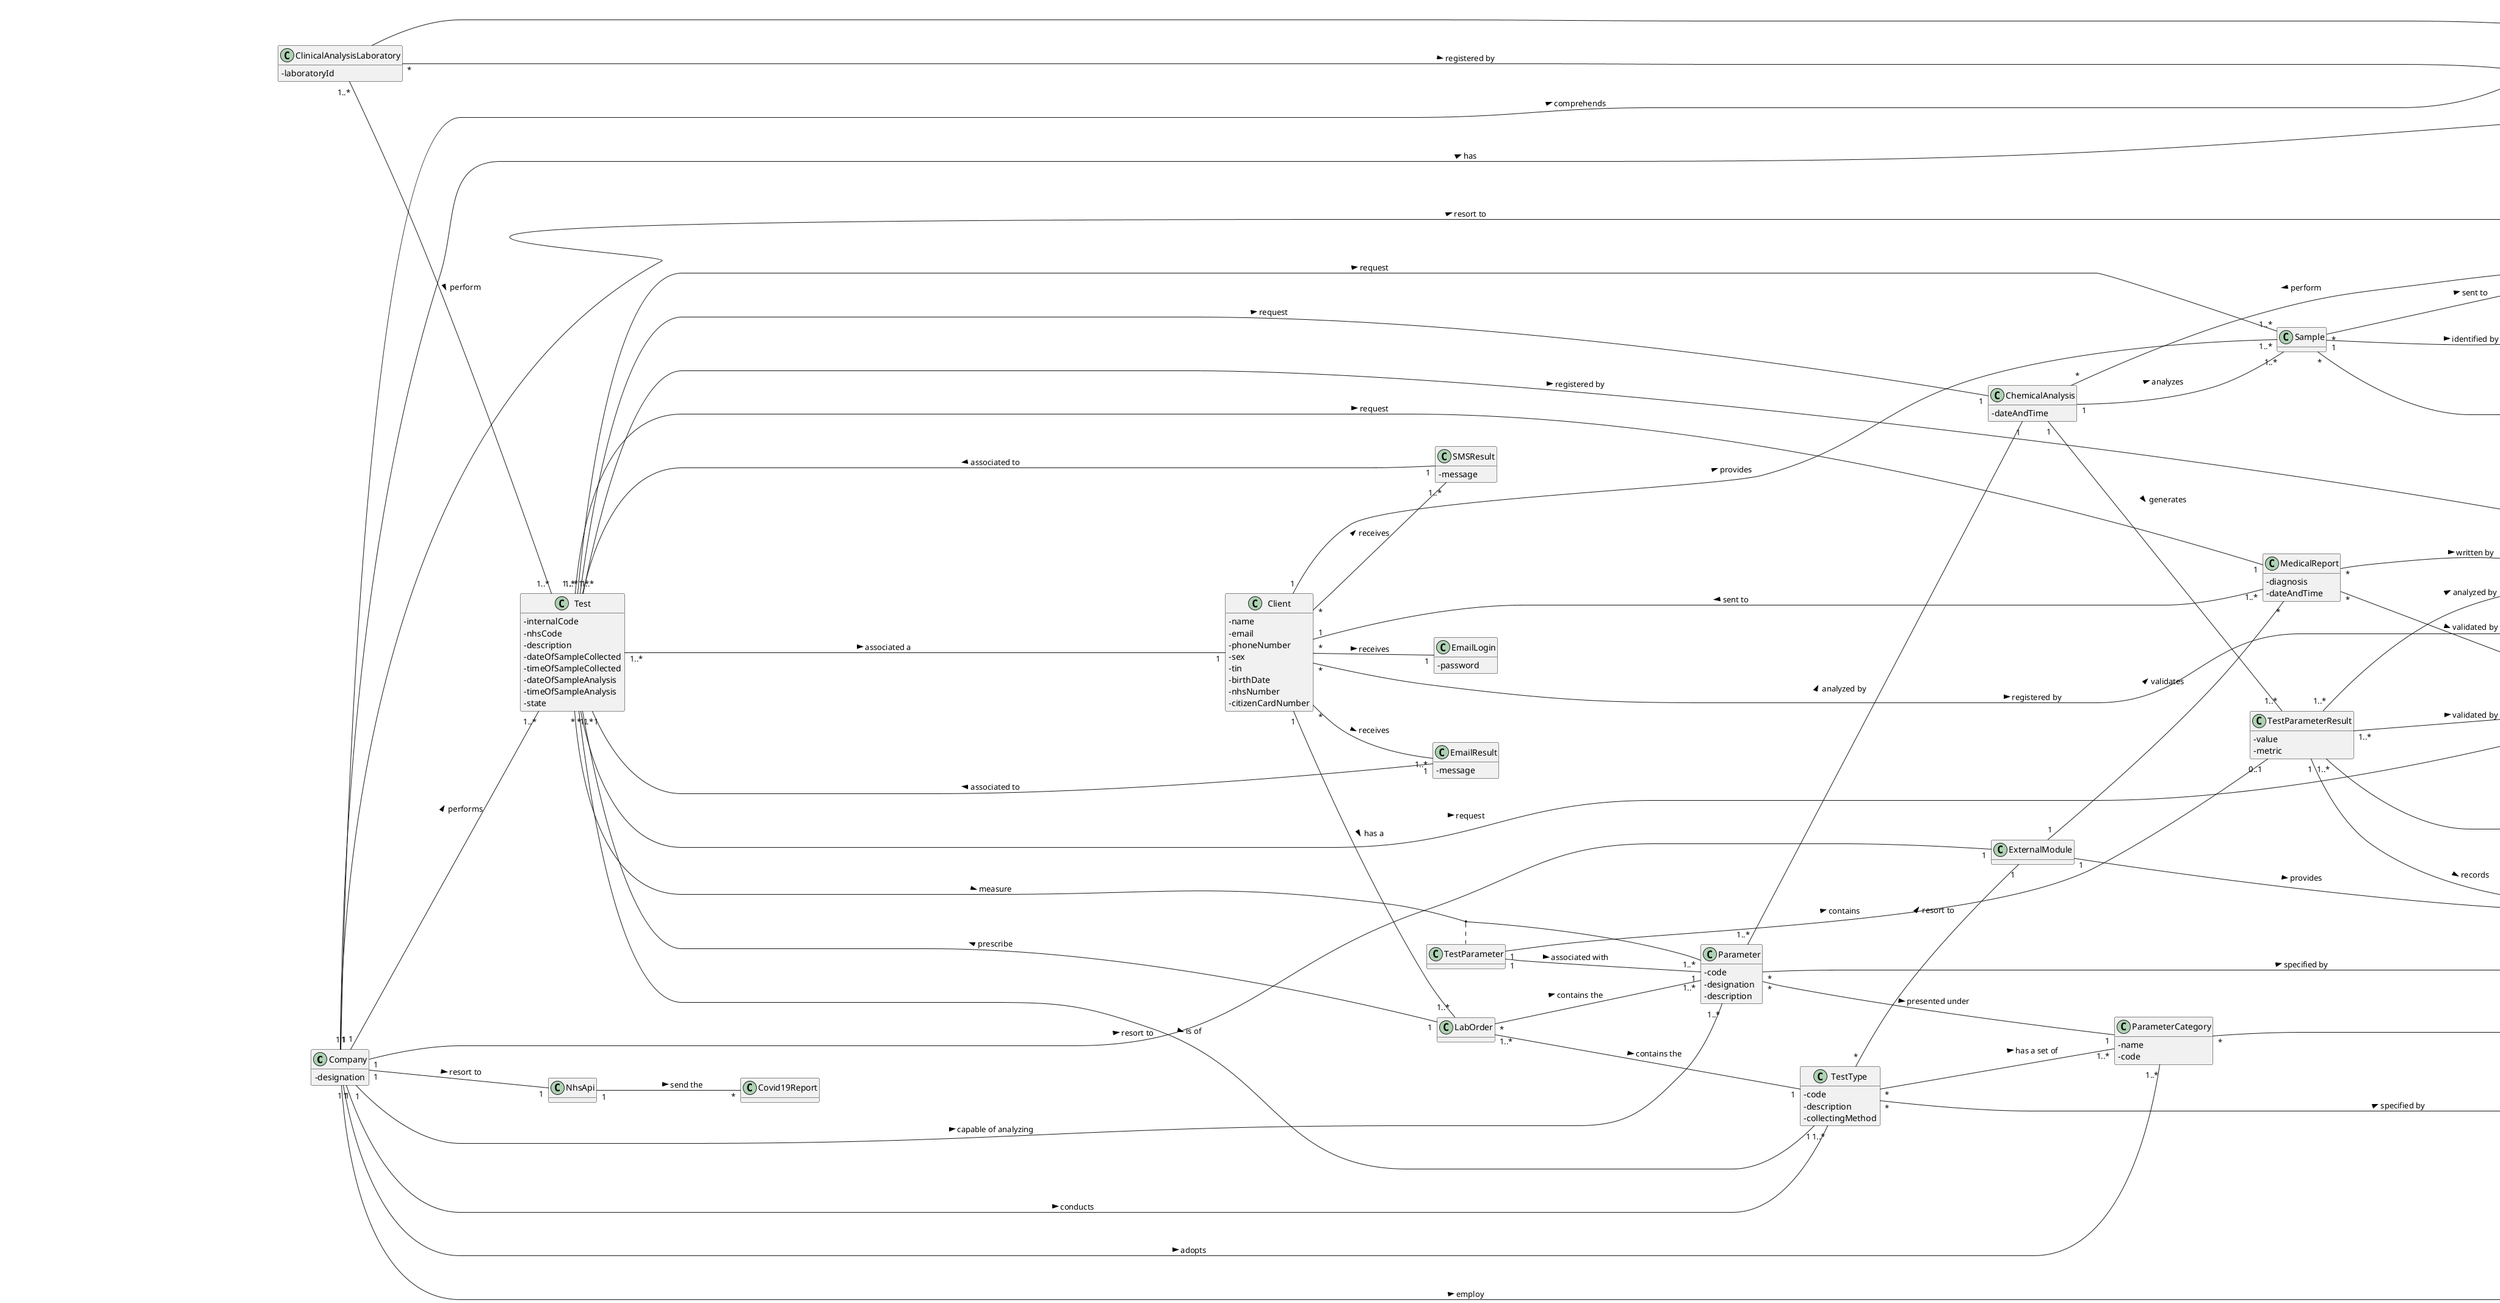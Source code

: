 @startuml
'https://plantuml.com/class-diagram
hide methods
left to right direction
skinparam classAttributeIconSize 0

class Company{
-designation
}

class Laboratory{
-name
-address
-phoneNumber
-tin
}

class ClinicalAnalysisLaboratory{
-laboratoryId
}

class ChemicalLaboratory{
}


class Employee{
-name
-address
-phoneNumber
-email
-employeeId
-organizationRole
-socCode
}


class Client{
 - name
 - email
 - phoneNumber
 - sex
 - tin
 - birthDate
 - nhsNumber
 - citizenCardNumber
}

class Test{
-internalCode
-nhsCode
-description
-dateOfSampleCollected
-timeOfSampleCollected
-dateOfSampleAnalysis
-timeOfSampleAnalysis
-state
}

class TestParameter{
}

class TestParameterResult{
-value
-metric
}

class Sample{

}

class LabCoordinatorValidation {
-dateAndTime
}

class TestType{
-code
-description
-collectingMethod
}

class Parameter{
-code
-designation
-description
}


class ParameterCategory{
-name
-code
}

class ChemicalAnalysis{
-dateAndTime
}

class LabOrder{
}

class Barcode{
-code
}

class ExternalApi{
}

class SpecialistDoctor{
-doctorIndexNumber
}

class MedicalReport{
-diagnosis
-dateAndTime
}

class ExternalModule{

}

class ReferenceValue{
-lowerLimitValue
-upperLimitValue
}

class NhsApi{
}

class Covid19Report{
}

class EmailResult{
-message
}

class SMSResult{
-message
}

class EmailLogin {
-password
}


class OrganizationRole{
}

Company "1"---------------"1..*" Laboratory : has >
Company "1"---"1..*" Employee : employ >
Company "1"---"1..*" OrganizationRole : comprehends >
Company "1"---"1..*" Parameter : capable of analyzing >
Company "1"---"1..*" ParameterCategory : adopts >
Company "1"---"1..*" Test : performs >
Company "1"--------------"1..*" TestType : conducts >
Company "1"---"1" ExternalApi : resort to >
Company "1"---"1" ExternalModule : resort to >
Company "1"---"1" NhsApi : resort to >

Employee "*"---"1" OrganizationRole : play >

ClinicalAnalysisLaboratory ---|> Laboratory
ClinicalAnalysisLaboratory "1..*"---"1..*" Test : perform >
ClinicalAnalysisLaboratory "*"---"1" Employee : registered by >

ChemicalLaboratory ---|> Laboratory
ChemicalLaboratory "1"---"*" ChemicalAnalysis : perform >

Test "*"---"1" Employee : registered by >
Test "1..*"---"1" Client : associated a >
Test "1..*"---"1..*" Sample : request  >
Test "*"---"1..*" Parameter : measure >
Test "1..*"---"1" TestType : is of >
Test "1..*" ---"1" ChemicalAnalysis : request >
Test "1..*" ---"1" MedicalReport : request >
Test "*" --- "1" LabCoordinatorValidation : request >
(Test,Parameter) . TestParameter

TestParameter "1" --- "0..1" TestParameterResult : contains >
TestParameter "1" --- "1" Parameter : associated with >

LabCoordinatorValidation "*"--"1" Employee : made by >

Parameter "*"---"1" ParameterCategory : presented under >
Parameter "1..*" ---"1" ChemicalAnalysis : analyzed by >
Parameter "*" --- "1" Employee : specified by >

ParameterCategory "*"--"1" Employee : specified by >

TestType "*"---"1..*" ParameterCategory : has a set of >
TestType "*"---"1" Employee : specified by >
TestType "*" -- "1" ExternalModule : resort to >

TestParameterResult "1..*"---"1" LabCoordinatorValidation : validated by >
TestParameterResult "1..*"---"1" Employee: registered by >
TestParameterResult "1..*"---"1" SpecialistDoctor : analyzed by >
TestParameterResult "1" --- "1" ReferenceValue : records >

Sample "*"---"1" ChemicalLaboratory : sent to >
Sample "1"---"1" Barcode : identified by >
Sample "*"---"1" Employee : registered by >

Barcode "*"---"1" ExternalApi : generated by >

Client "1"---"1..*" LabOrder : has a >
Client "1"---"1..*" Sample : provides >
Client "*"---"1..*" SMSResult : receives >
Client "*"---"1..*" EmailResult : receives >
Client "*"---"1" EmailLogin : receives >
Client "*"---"1" Employee : registered by >

LabOrder "1"---------"1" Test : prescribe >
LabOrder "1..*"---"1" TestType : contains the >
LabOrder "*"---"1..*" Parameter : contains the >

ChemicalAnalysis "1" --- "1..*" Sample : analyzes >
ChemicalAnalysis "1"---"1..*" TestParameterResult: generates >

SpecialistDoctor ---|> Employee

MedicalReport "1..*"---"1" Client : sent to >
MedicalReport "*"---"1" LabCoordinatorValidation : validated by >
MedicalReport "*"---"1" SpecialistDoctor : written by >

ExternalModule "1"---"*" MedicalReport : validates >
ExternalModule "1"---"1..*" ReferenceValue : provides >


NhsApi "1"---"*" Covid19Report : send the >

EmailResult "1"---"1" Test : associated to >

SMSResult "1"---"1" Test : associated to >

@enduml